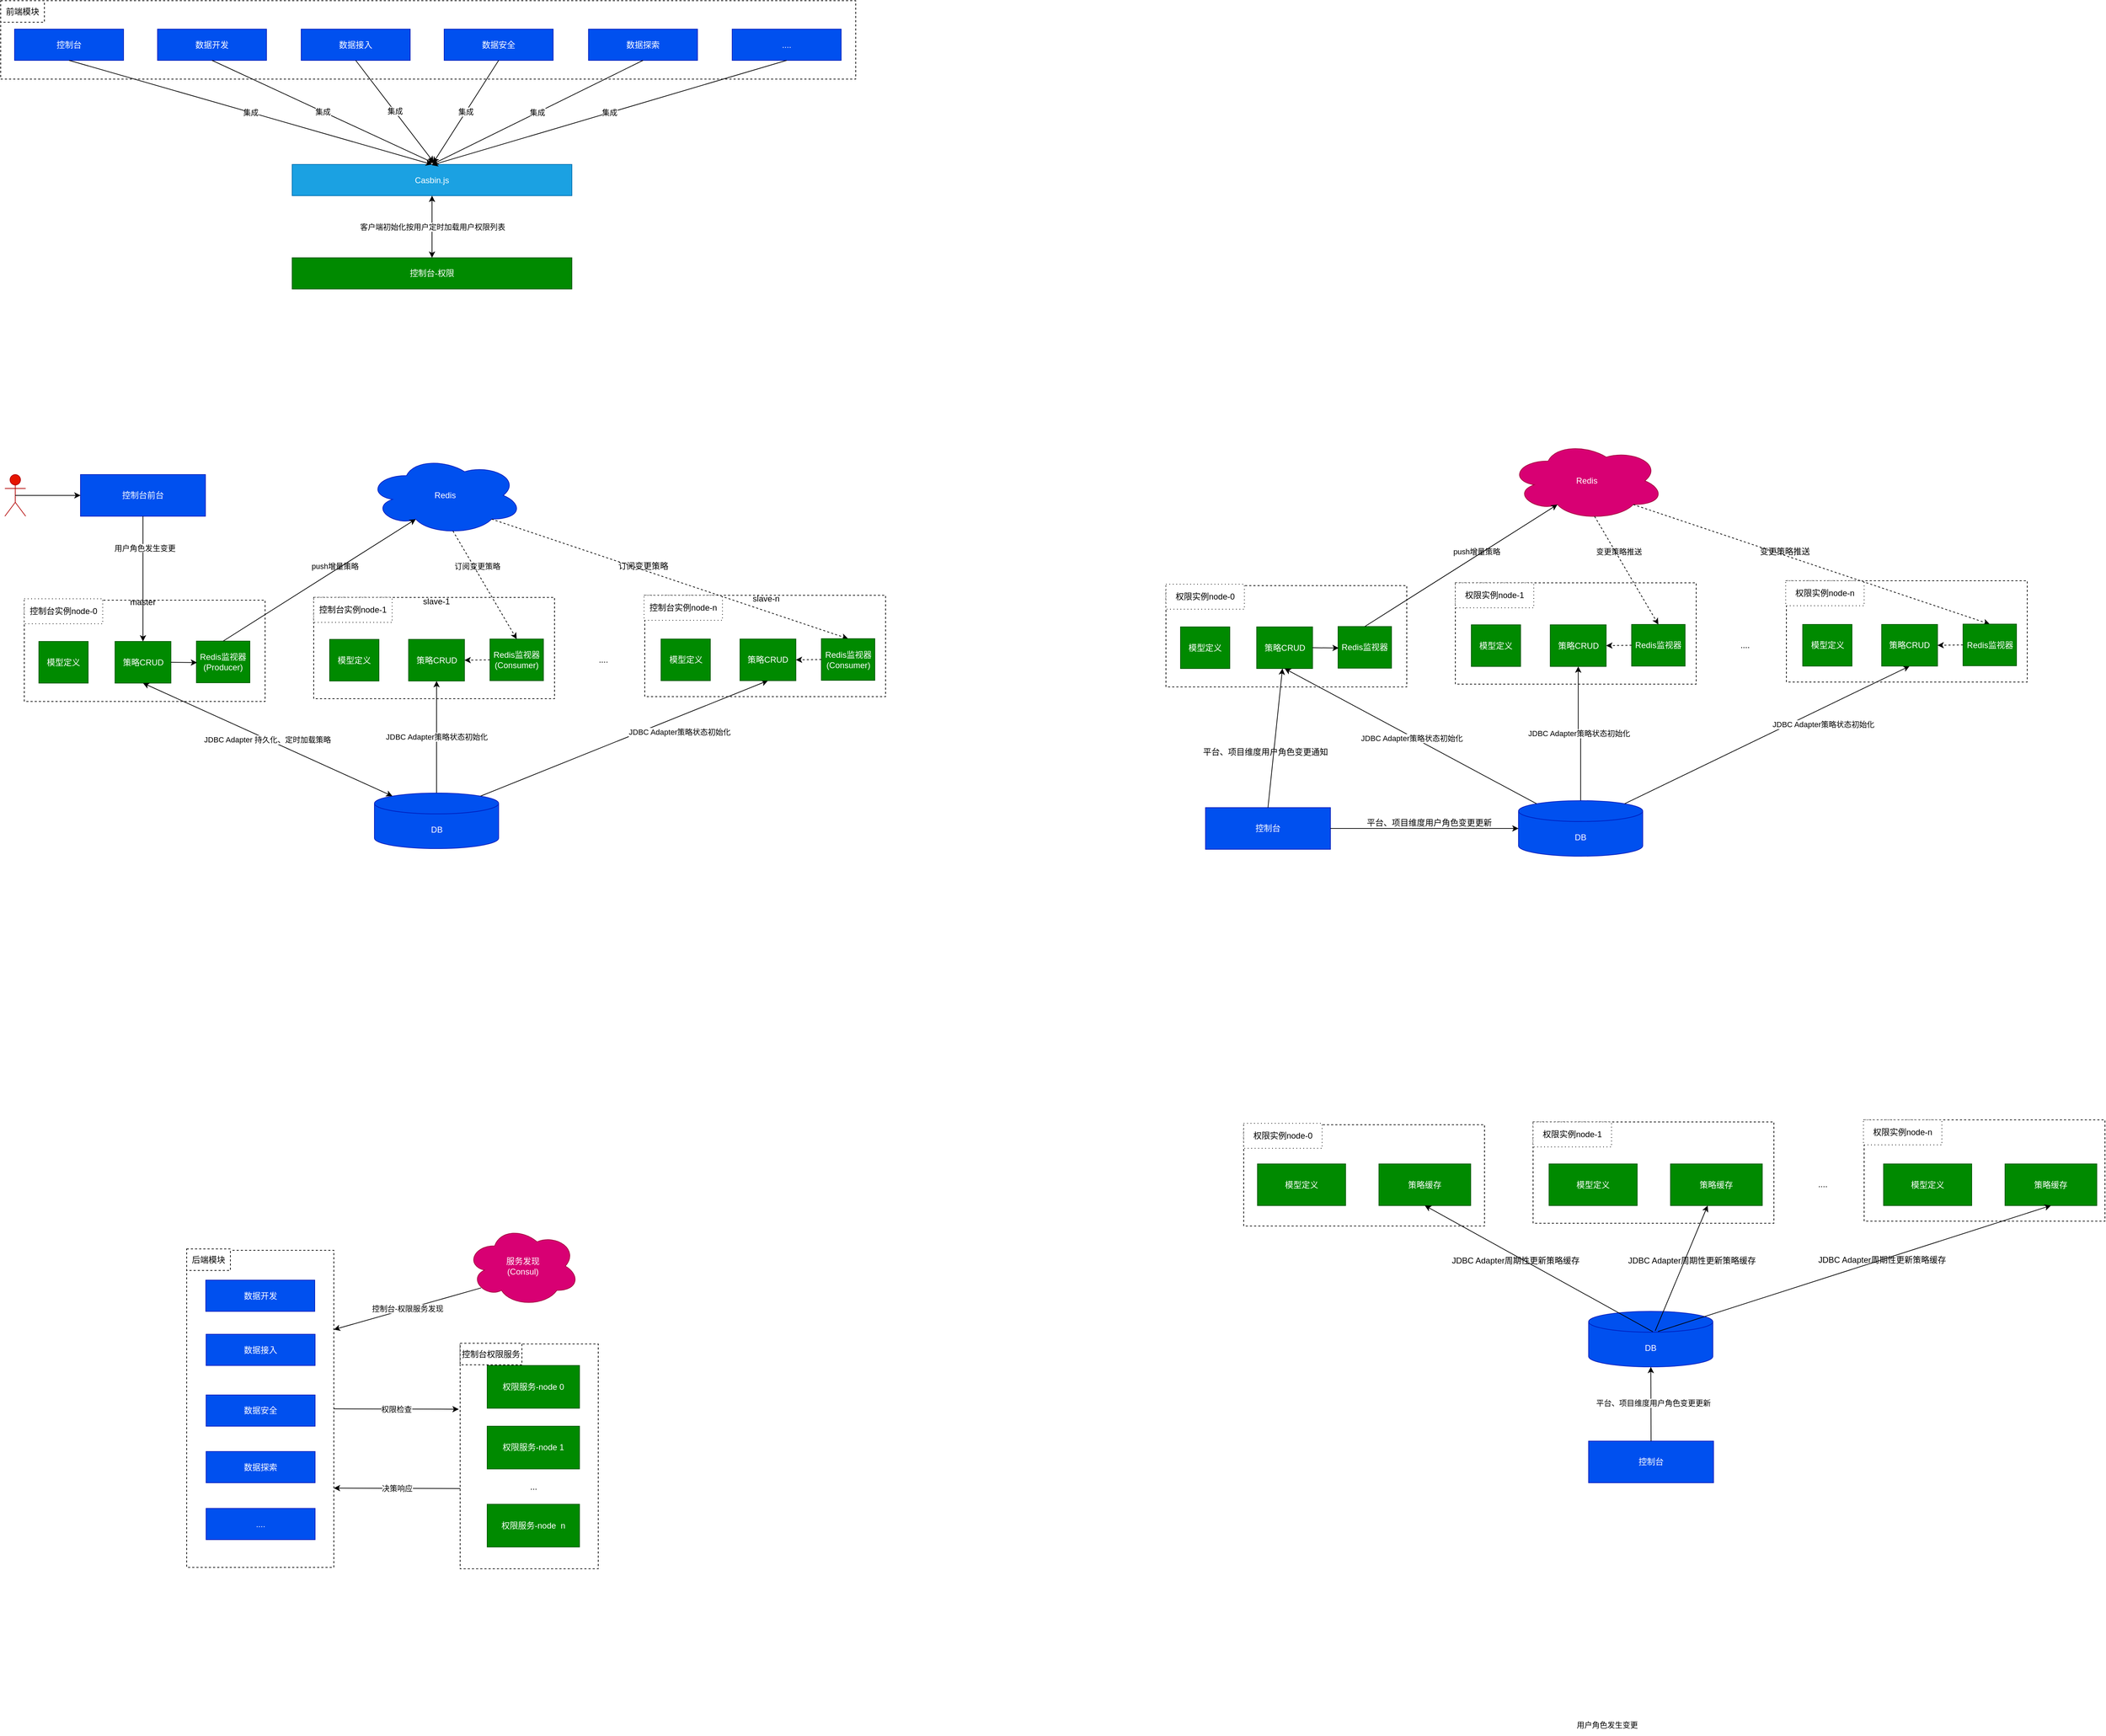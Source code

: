 <mxfile version="21.3.5" type="github">
  <diagram name="第 1 页" id="rSITWLfSeUWYuQN2Bznp">
    <mxGraphModel dx="8824" dy="12572" grid="0" gridSize="10" guides="1" tooltips="1" connect="1" arrows="1" fold="1" page="0" pageScale="1" pageWidth="4681" pageHeight="3300" math="0" shadow="0">
      <root>
        <mxCell id="0" />
        <mxCell id="1" parent="0" />
        <mxCell id="4a8QyKSphHuFg5RYcQKH-2" value="" style="rounded=0;whiteSpace=wrap;html=1;dashed=1;" parent="1" vertex="1">
          <mxGeometry x="-3350" y="-8825" width="1232" height="113" as="geometry" />
        </mxCell>
        <mxCell id="4a8QyKSphHuFg5RYcQKH-3" value="控制台" style="rounded=0;whiteSpace=wrap;html=1;strokeColor=#001DBC;fillColor=#0050ef;fontColor=#ffffff;" parent="1" vertex="1">
          <mxGeometry x="-3330" y="-8784" width="157" height="45" as="geometry" />
        </mxCell>
        <mxCell id="4a8QyKSphHuFg5RYcQKH-4" value="数据开发" style="rounded=0;whiteSpace=wrap;html=1;strokeColor=#001DBC;fillColor=#0050ef;fontColor=#ffffff;" parent="1" vertex="1">
          <mxGeometry x="-3124" y="-8784" width="157" height="45" as="geometry" />
        </mxCell>
        <mxCell id="4a8QyKSphHuFg5RYcQKH-5" value="数据接入" style="rounded=0;whiteSpace=wrap;html=1;strokeColor=#001DBC;fillColor=#0050ef;fontColor=#ffffff;" parent="1" vertex="1">
          <mxGeometry x="-2917" y="-8784" width="157" height="45" as="geometry" />
        </mxCell>
        <mxCell id="4a8QyKSphHuFg5RYcQKH-6" value="数据安全" style="rounded=0;whiteSpace=wrap;html=1;strokeColor=#001DBC;fillColor=#0050ef;fontColor=#ffffff;" parent="1" vertex="1">
          <mxGeometry x="-2711" y="-8784" width="157" height="45" as="geometry" />
        </mxCell>
        <mxCell id="4a8QyKSphHuFg5RYcQKH-7" value="数据探索" style="rounded=0;whiteSpace=wrap;html=1;strokeColor=#001DBC;fillColor=#0050ef;fontColor=#ffffff;" parent="1" vertex="1">
          <mxGeometry x="-2503" y="-8784" width="157" height="45" as="geometry" />
        </mxCell>
        <mxCell id="4a8QyKSphHuFg5RYcQKH-8" value="...." style="rounded=0;whiteSpace=wrap;html=1;strokeColor=#001DBC;fillColor=#0050ef;fontColor=#ffffff;" parent="1" vertex="1">
          <mxGeometry x="-2296" y="-8784" width="157" height="45" as="geometry" />
        </mxCell>
        <mxCell id="4a8QyKSphHuFg5RYcQKH-9" value="Casbin.js" style="rounded=0;whiteSpace=wrap;html=1;strokeColor=#006EAF;fillColor=#1ba1e2;fontColor=#ffffff;" parent="1" vertex="1">
          <mxGeometry x="-2930" y="-8589" width="403" height="45" as="geometry" />
        </mxCell>
        <mxCell id="4a8QyKSphHuFg5RYcQKH-10" value="控制台-权限" style="rounded=0;whiteSpace=wrap;html=1;strokeColor=#005700;fillColor=#008a00;fontColor=#ffffff;" parent="1" vertex="1">
          <mxGeometry x="-2930" y="-8454.5" width="403" height="45" as="geometry" />
        </mxCell>
        <mxCell id="4a8QyKSphHuFg5RYcQKH-11" value="集成" style="endArrow=classic;html=1;rounded=0;exitX=0.5;exitY=1;exitDx=0;exitDy=0;entryX=0.5;entryY=0;entryDx=0;entryDy=0;" parent="1" source="4a8QyKSphHuFg5RYcQKH-3" target="4a8QyKSphHuFg5RYcQKH-9" edge="1">
          <mxGeometry width="50" height="50" relative="1" as="geometry">
            <mxPoint x="-2587" y="-8606" as="sourcePoint" />
            <mxPoint x="-2537" y="-8656" as="targetPoint" />
          </mxGeometry>
        </mxCell>
        <mxCell id="4a8QyKSphHuFg5RYcQKH-12" value="集成" style="endArrow=classic;html=1;rounded=0;exitX=0.5;exitY=1;exitDx=0;exitDy=0;" parent="1" source="4a8QyKSphHuFg5RYcQKH-4" edge="1">
          <mxGeometry width="50" height="50" relative="1" as="geometry">
            <mxPoint x="-3241" y="-8729" as="sourcePoint" />
            <mxPoint x="-2726" y="-8591" as="targetPoint" />
          </mxGeometry>
        </mxCell>
        <mxCell id="4a8QyKSphHuFg5RYcQKH-13" value="集成" style="endArrow=classic;html=1;rounded=0;exitX=0.5;exitY=1;exitDx=0;exitDy=0;" parent="1" source="4a8QyKSphHuFg5RYcQKH-5" edge="1">
          <mxGeometry width="50" height="50" relative="1" as="geometry">
            <mxPoint x="-3035" y="-8729" as="sourcePoint" />
            <mxPoint x="-2726" y="-8592" as="targetPoint" />
          </mxGeometry>
        </mxCell>
        <mxCell id="4a8QyKSphHuFg5RYcQKH-14" value="集成" style="endArrow=classic;html=1;rounded=0;exitX=0.5;exitY=1;exitDx=0;exitDy=0;" parent="1" source="4a8QyKSphHuFg5RYcQKH-6" edge="1">
          <mxGeometry width="50" height="50" relative="1" as="geometry">
            <mxPoint x="-2828" y="-8729" as="sourcePoint" />
            <mxPoint x="-2727" y="-8591" as="targetPoint" />
          </mxGeometry>
        </mxCell>
        <mxCell id="4a8QyKSphHuFg5RYcQKH-15" value="集成" style="endArrow=classic;html=1;rounded=0;exitX=0.5;exitY=1;exitDx=0;exitDy=0;entryX=0.5;entryY=0;entryDx=0;entryDy=0;" parent="1" source="4a8QyKSphHuFg5RYcQKH-7" target="4a8QyKSphHuFg5RYcQKH-9" edge="1">
          <mxGeometry width="50" height="50" relative="1" as="geometry">
            <mxPoint x="-2622" y="-8729" as="sourcePoint" />
            <mxPoint x="-2717" y="-8581" as="targetPoint" />
          </mxGeometry>
        </mxCell>
        <mxCell id="4a8QyKSphHuFg5RYcQKH-16" value="集成" style="endArrow=classic;html=1;rounded=0;exitX=0.5;exitY=1;exitDx=0;exitDy=0;" parent="1" source="4a8QyKSphHuFg5RYcQKH-8" edge="1">
          <mxGeometry width="50" height="50" relative="1" as="geometry">
            <mxPoint x="-2414" y="-8729" as="sourcePoint" />
            <mxPoint x="-2729" y="-8588" as="targetPoint" />
          </mxGeometry>
        </mxCell>
        <mxCell id="4a8QyKSphHuFg5RYcQKH-17" value="前端模块" style="rounded=0;whiteSpace=wrap;html=1;dashed=1;" parent="1" vertex="1">
          <mxGeometry x="-3350" y="-8825" width="63" height="31" as="geometry" />
        </mxCell>
        <mxCell id="4a8QyKSphHuFg5RYcQKH-18" value="客户端初始化按用户定时加载用户权限列表" style="endArrow=classic;startArrow=classic;html=1;rounded=0;exitX=0.5;exitY=0;exitDx=0;exitDy=0;" parent="1" source="4a8QyKSphHuFg5RYcQKH-10" target="4a8QyKSphHuFg5RYcQKH-9" edge="1">
          <mxGeometry x="-0.003" width="50" height="50" relative="1" as="geometry">
            <mxPoint x="-2670" y="-8839" as="sourcePoint" />
            <mxPoint x="-2620" y="-8889" as="targetPoint" />
            <mxPoint as="offset" />
          </mxGeometry>
        </mxCell>
        <mxCell id="4a8QyKSphHuFg5RYcQKH-19" value="" style="rounded=0;whiteSpace=wrap;html=1;dashed=1;" parent="1" vertex="1">
          <mxGeometry x="-3316" y="-7961" width="347" height="146" as="geometry" />
        </mxCell>
        <mxCell id="4a8QyKSphHuFg5RYcQKH-20" value="模型定义" style="rounded=0;whiteSpace=wrap;html=1;fillColor=#008a00;fontColor=#ffffff;strokeColor=#005700;" parent="1" vertex="1">
          <mxGeometry x="-3295" y="-7901.5" width="71" height="60" as="geometry" />
        </mxCell>
        <mxCell id="4a8QyKSphHuFg5RYcQKH-21" value="策略CRUD" style="rounded=0;whiteSpace=wrap;html=1;fillColor=#008a00;fontColor=#ffffff;strokeColor=#005700;" parent="1" vertex="1">
          <mxGeometry x="-3185.25" y="-7901.5" width="80.5" height="60" as="geometry" />
        </mxCell>
        <mxCell id="4a8QyKSphHuFg5RYcQKH-22" value="" style="rounded=0;whiteSpace=wrap;html=1;dashed=1;" parent="1" vertex="1">
          <mxGeometry x="-2899" y="-7965" width="347" height="146" as="geometry" />
        </mxCell>
        <mxCell id="4a8QyKSphHuFg5RYcQKH-23" value="控制台实例node-1" style="rounded=0;whiteSpace=wrap;html=1;dashed=1;dashPattern=1 4;" parent="1" vertex="1">
          <mxGeometry x="-2899" y="-7965" width="113" height="36" as="geometry" />
        </mxCell>
        <mxCell id="4a8QyKSphHuFg5RYcQKH-24" value="" style="rounded=0;whiteSpace=wrap;html=1;dashed=1;" parent="1" vertex="1">
          <mxGeometry x="-2422" y="-7968" width="347" height="146" as="geometry" />
        </mxCell>
        <mxCell id="4a8QyKSphHuFg5RYcQKH-25" value="...." style="rounded=0;whiteSpace=wrap;html=1;strokeColor=none;" parent="1" vertex="1">
          <mxGeometry x="-2501" y="-7889" width="39" height="28" as="geometry" />
        </mxCell>
        <mxCell id="4a8QyKSphHuFg5RYcQKH-26" value="JDBC Adapter策略状态初始化" style="edgeStyle=orthogonalEdgeStyle;rounded=0;orthogonalLoop=1;jettySize=auto;html=1;exitX=0.5;exitY=0;exitDx=0;exitDy=0;exitPerimeter=0;" parent="1" source="4a8QyKSphHuFg5RYcQKH-27" target="4a8QyKSphHuFg5RYcQKH-42" edge="1">
          <mxGeometry x="0.007" relative="1" as="geometry">
            <mxPoint as="offset" />
          </mxGeometry>
        </mxCell>
        <mxCell id="4a8QyKSphHuFg5RYcQKH-27" value="DB" style="shape=cylinder3;whiteSpace=wrap;html=1;boundedLbl=1;backgroundOutline=1;size=15;fillColor=#0050ef;fontColor=#ffffff;strokeColor=#001DBC;" parent="1" vertex="1">
          <mxGeometry x="-2811.5" y="-7683" width="179" height="80" as="geometry" />
        </mxCell>
        <mxCell id="4a8QyKSphHuFg5RYcQKH-28" value="master" style="text;html=1;strokeColor=none;fillColor=none;align=center;verticalAlign=middle;whiteSpace=wrap;rounded=0;" parent="1" vertex="1">
          <mxGeometry x="-3175" y="-7973" width="60" height="30" as="geometry" />
        </mxCell>
        <mxCell id="4a8QyKSphHuFg5RYcQKH-29" value="slave-1" style="text;html=1;strokeColor=none;fillColor=none;align=center;verticalAlign=middle;whiteSpace=wrap;rounded=0;" parent="1" vertex="1">
          <mxGeometry x="-2752" y="-7974" width="60" height="30" as="geometry" />
        </mxCell>
        <mxCell id="4a8QyKSphHuFg5RYcQKH-30" value="slave-n" style="text;html=1;strokeColor=none;fillColor=none;align=center;verticalAlign=middle;whiteSpace=wrap;rounded=0;" parent="1" vertex="1">
          <mxGeometry x="-2277" y="-7978" width="60" height="30" as="geometry" />
        </mxCell>
        <mxCell id="4a8QyKSphHuFg5RYcQKH-31" value="控制台实例node-0" style="rounded=0;whiteSpace=wrap;html=1;dashed=1;dashPattern=1 4;" parent="1" vertex="1">
          <mxGeometry x="-3316" y="-7963" width="113" height="36" as="geometry" />
        </mxCell>
        <mxCell id="4a8QyKSphHuFg5RYcQKH-32" value="控制台实例node-n" style="rounded=0;whiteSpace=wrap;html=1;dashed=1;dashPattern=1 4;" parent="1" vertex="1">
          <mxGeometry x="-2423" y="-7968" width="113" height="36" as="geometry" />
        </mxCell>
        <mxCell id="4a8QyKSphHuFg5RYcQKH-33" value="Redis" style="ellipse;shape=cloud;whiteSpace=wrap;html=1;fillColor=#0050ef;fontColor=#ffffff;strokeColor=#001DBC;" parent="1" vertex="1">
          <mxGeometry x="-2821" y="-8169" width="223" height="114" as="geometry" />
        </mxCell>
        <mxCell id="4a8QyKSphHuFg5RYcQKH-34" value="JDBC Adapter策略状态初始化" style="endArrow=classic;html=1;rounded=0;entryX=0.5;entryY=1;entryDx=0;entryDy=0;exitX=0.855;exitY=0;exitDx=0;exitDy=4.35;exitPerimeter=0;" parent="1" source="4a8QyKSphHuFg5RYcQKH-27" target="4a8QyKSphHuFg5RYcQKH-52" edge="1">
          <mxGeometry x="0.34" y="-22" width="50" height="50" relative="1" as="geometry">
            <mxPoint x="-2725" y="-7689" as="sourcePoint" />
            <mxPoint x="-2721" y="-7903" as="targetPoint" />
            <mxPoint x="1" y="-1" as="offset" />
          </mxGeometry>
        </mxCell>
        <mxCell id="4a8QyKSphHuFg5RYcQKH-35" value="JDBC Adapter 持久化、定时加载策略" style="endArrow=classic;startArrow=classic;html=1;rounded=0;exitX=0.5;exitY=1;exitDx=0;exitDy=0;entryX=0.145;entryY=0;entryDx=0;entryDy=4.35;entryPerimeter=0;" parent="1" source="4a8QyKSphHuFg5RYcQKH-21" target="4a8QyKSphHuFg5RYcQKH-27" edge="1">
          <mxGeometry x="-0.004" width="50" height="50" relative="1" as="geometry">
            <mxPoint x="-2771" y="-7853" as="sourcePoint" />
            <mxPoint x="-2721" y="-7903" as="targetPoint" />
            <mxPoint as="offset" />
          </mxGeometry>
        </mxCell>
        <mxCell id="4a8QyKSphHuFg5RYcQKH-36" value="控制台前台" style="rounded=0;whiteSpace=wrap;html=1;strokeColor=#001DBC;fillColor=#0050ef;fontColor=#ffffff;" parent="1" vertex="1">
          <mxGeometry x="-3235" y="-8142" width="180" height="60" as="geometry" />
        </mxCell>
        <mxCell id="4a8QyKSphHuFg5RYcQKH-37" value="" style="endArrow=classic;html=1;rounded=0;exitX=0.5;exitY=1;exitDx=0;exitDy=0;entryX=0.5;entryY=0;entryDx=0;entryDy=0;" parent="1" source="4a8QyKSphHuFg5RYcQKH-36" target="4a8QyKSphHuFg5RYcQKH-21" edge="1">
          <mxGeometry width="50" height="50" relative="1" as="geometry">
            <mxPoint x="-2766" y="-7867" as="sourcePoint" />
            <mxPoint x="-2716" y="-7917" as="targetPoint" />
          </mxGeometry>
        </mxCell>
        <mxCell id="4a8QyKSphHuFg5RYcQKH-38" value="" style="endArrow=classic;html=1;rounded=0;exitX=0.55;exitY=0.95;exitDx=0;exitDy=0;exitPerimeter=0;entryX=0.5;entryY=0;entryDx=0;entryDy=0;dashed=1;" parent="1" source="4a8QyKSphHuFg5RYcQKH-33" target="4a8QyKSphHuFg5RYcQKH-43" edge="1">
          <mxGeometry width="50" height="50" relative="1" as="geometry">
            <mxPoint x="-2762" y="-7988" as="sourcePoint" />
            <mxPoint x="-2712" y="-8038" as="targetPoint" />
          </mxGeometry>
        </mxCell>
        <mxCell id="4a8QyKSphHuFg5RYcQKH-39" value="" style="endArrow=classic;html=1;rounded=0;exitX=0.8;exitY=0.8;exitDx=0;exitDy=0;exitPerimeter=0;entryX=0.5;entryY=0;entryDx=0;entryDy=0;dashed=1;" parent="1" source="4a8QyKSphHuFg5RYcQKH-33" target="4a8QyKSphHuFg5RYcQKH-53" edge="1">
          <mxGeometry width="50" height="50" relative="1" as="geometry">
            <mxPoint x="-2762" y="-7988" as="sourcePoint" />
            <mxPoint x="-2712" y="-8038" as="targetPoint" />
          </mxGeometry>
        </mxCell>
        <mxCell id="4a8QyKSphHuFg5RYcQKH-40" value="Redis监视器&lt;br&gt;(Producer)" style="rounded=0;whiteSpace=wrap;html=1;fillColor=#008a00;fontColor=#ffffff;strokeColor=#005700;" parent="1" vertex="1">
          <mxGeometry x="-3068" y="-7902" width="77" height="60" as="geometry" />
        </mxCell>
        <mxCell id="4a8QyKSphHuFg5RYcQKH-41" value="模型定义" style="rounded=0;whiteSpace=wrap;html=1;fillColor=#008a00;fontColor=#ffffff;strokeColor=#005700;" parent="1" vertex="1">
          <mxGeometry x="-2876" y="-7904.5" width="71" height="60" as="geometry" />
        </mxCell>
        <mxCell id="4a8QyKSphHuFg5RYcQKH-42" value="策略CRUD" style="rounded=0;whiteSpace=wrap;html=1;fillColor=#008a00;fontColor=#ffffff;strokeColor=#005700;" parent="1" vertex="1">
          <mxGeometry x="-2762.25" y="-7904.5" width="80.5" height="60" as="geometry" />
        </mxCell>
        <mxCell id="4a8QyKSphHuFg5RYcQKH-43" value="Redis监视器&lt;br&gt;(Consumer)" style="rounded=0;whiteSpace=wrap;html=1;fillColor=#008a00;fontColor=#ffffff;strokeColor=#005700;" parent="1" vertex="1">
          <mxGeometry x="-2645" y="-7905" width="77" height="60" as="geometry" />
        </mxCell>
        <mxCell id="4a8QyKSphHuFg5RYcQKH-44" value="&lt;meta charset=&quot;utf-8&quot;&gt;&lt;span style=&quot;color: rgb(0, 0, 0); font-family: Helvetica; font-size: 11px; font-style: normal; font-variant-ligatures: normal; font-variant-caps: normal; font-weight: 400; letter-spacing: normal; orphans: 2; text-align: center; text-indent: 0px; text-transform: none; widows: 2; word-spacing: 0px; -webkit-text-stroke-width: 0px; background-color: rgb(255, 255, 255); text-decoration-thickness: initial; text-decoration-style: initial; text-decoration-color: initial; float: none; display: inline !important;&quot;&gt;用户角色发生变更&lt;/span&gt;" style="text;html=1;strokeColor=none;fillColor=none;align=center;verticalAlign=middle;whiteSpace=wrap;rounded=0;" parent="1" vertex="1">
          <mxGeometry x="-3199.5" y="-8051" width="114" height="30" as="geometry" />
        </mxCell>
        <mxCell id="4a8QyKSphHuFg5RYcQKH-45" value="" style="endArrow=classic;html=1;rounded=0;exitX=0.5;exitY=0;exitDx=0;exitDy=0;entryX=0.31;entryY=0.8;entryDx=0;entryDy=0;entryPerimeter=0;" parent="1" source="4a8QyKSphHuFg5RYcQKH-40" target="4a8QyKSphHuFg5RYcQKH-33" edge="1">
          <mxGeometry width="50" height="50" relative="1" as="geometry">
            <mxPoint x="-3025" y="-7902" as="sourcePoint" />
            <mxPoint x="-2901.79" y="-8024" as="targetPoint" />
          </mxGeometry>
        </mxCell>
        <mxCell id="4a8QyKSphHuFg5RYcQKH-46" value="Actor" style="shape=umlActor;verticalLabelPosition=bottom;verticalAlign=top;html=1;outlineConnect=0;fillColor=#e51400;fontColor=#ffffff;strokeColor=#B20000;" parent="1" vertex="1">
          <mxGeometry x="-3344" y="-8142" width="30" height="60" as="geometry" />
        </mxCell>
        <mxCell id="4a8QyKSphHuFg5RYcQKH-47" value="&lt;span style=&quot;font-size: 11px;&quot;&gt;订阅变更策略&lt;/span&gt;" style="text;html=1;strokeColor=none;fillColor=none;align=center;verticalAlign=middle;whiteSpace=wrap;rounded=0;" parent="1" vertex="1">
          <mxGeometry x="-2720" y="-8025" width="114" height="30" as="geometry" />
        </mxCell>
        <mxCell id="4a8QyKSphHuFg5RYcQKH-48" value="订阅变更策略" style="text;html=1;strokeColor=none;fillColor=none;align=center;verticalAlign=middle;whiteSpace=wrap;rounded=0;" parent="1" vertex="1">
          <mxGeometry x="-2481" y="-8025" width="114" height="30" as="geometry" />
        </mxCell>
        <mxCell id="4a8QyKSphHuFg5RYcQKH-49" value="&lt;span style=&quot;font-size: 11px;&quot;&gt;push增量策略&lt;/span&gt;" style="text;html=1;strokeColor=none;fillColor=none;align=center;verticalAlign=middle;whiteSpace=wrap;rounded=0;" parent="1" vertex="1">
          <mxGeometry x="-2925.5" y="-8025" width="114" height="30" as="geometry" />
        </mxCell>
        <mxCell id="4a8QyKSphHuFg5RYcQKH-50" value="" style="endArrow=classic;html=1;rounded=0;exitX=0.5;exitY=0.5;exitDx=0;exitDy=0;exitPerimeter=0;entryX=0;entryY=0.5;entryDx=0;entryDy=0;" parent="1" source="4a8QyKSphHuFg5RYcQKH-46" target="4a8QyKSphHuFg5RYcQKH-36" edge="1">
          <mxGeometry width="50" height="50" relative="1" as="geometry">
            <mxPoint x="-2762" y="-7988" as="sourcePoint" />
            <mxPoint x="-2712" y="-8038" as="targetPoint" />
          </mxGeometry>
        </mxCell>
        <mxCell id="4a8QyKSphHuFg5RYcQKH-51" value="模型定义" style="rounded=0;whiteSpace=wrap;html=1;fillColor=#008a00;fontColor=#ffffff;strokeColor=#005700;" parent="1" vertex="1">
          <mxGeometry x="-2398.5" y="-7905" width="71" height="60" as="geometry" />
        </mxCell>
        <mxCell id="4a8QyKSphHuFg5RYcQKH-52" value="策略CRUD" style="rounded=0;whiteSpace=wrap;html=1;fillColor=#008a00;fontColor=#ffffff;strokeColor=#005700;" parent="1" vertex="1">
          <mxGeometry x="-2284.75" y="-7905" width="80.5" height="60" as="geometry" />
        </mxCell>
        <mxCell id="4a8QyKSphHuFg5RYcQKH-53" value="Redis监视器&lt;br&gt;(Consumer)" style="rounded=0;whiteSpace=wrap;html=1;fillColor=#008a00;fontColor=#ffffff;strokeColor=#005700;" parent="1" vertex="1">
          <mxGeometry x="-2167.5" y="-7905.5" width="77" height="60" as="geometry" />
        </mxCell>
        <mxCell id="4a8QyKSphHuFg5RYcQKH-54" value="" style="endArrow=classic;html=1;rounded=0;exitX=0;exitY=0.5;exitDx=0;exitDy=0;entryX=1;entryY=0.5;entryDx=0;entryDy=0;dashed=1;" parent="1" source="4a8QyKSphHuFg5RYcQKH-43" target="4a8QyKSphHuFg5RYcQKH-42" edge="1">
          <mxGeometry width="50" height="50" relative="1" as="geometry">
            <mxPoint x="-2747" y="-7824" as="sourcePoint" />
            <mxPoint x="-2676" y="-7874" as="targetPoint" />
          </mxGeometry>
        </mxCell>
        <mxCell id="4a8QyKSphHuFg5RYcQKH-55" value="" style="endArrow=classic;html=1;rounded=0;exitX=0;exitY=0.5;exitDx=0;exitDy=0;entryX=1;entryY=0.5;entryDx=0;entryDy=0;dashed=1;" parent="1" source="4a8QyKSphHuFg5RYcQKH-53" target="4a8QyKSphHuFg5RYcQKH-52" edge="1">
          <mxGeometry width="50" height="50" relative="1" as="geometry">
            <mxPoint x="-2747" y="-7824" as="sourcePoint" />
            <mxPoint x="-2207" y="-7874" as="targetPoint" />
          </mxGeometry>
        </mxCell>
        <mxCell id="4a8QyKSphHuFg5RYcQKH-56" value="" style="endArrow=classic;html=1;rounded=0;exitX=1;exitY=0.5;exitDx=0;exitDy=0;" parent="1" source="4a8QyKSphHuFg5RYcQKH-21" edge="1">
          <mxGeometry width="50" height="50" relative="1" as="geometry">
            <mxPoint x="-2747" y="-7824" as="sourcePoint" />
            <mxPoint x="-3067" y="-7871" as="targetPoint" />
          </mxGeometry>
        </mxCell>
        <mxCell id="4a8QyKSphHuFg5RYcQKH-57" value="" style="rounded=0;whiteSpace=wrap;html=1;dashed=1;" parent="1" vertex="1">
          <mxGeometry x="-2688" y="-6889" width="199" height="324" as="geometry" />
        </mxCell>
        <mxCell id="4a8QyKSphHuFg5RYcQKH-58" value="" style="rounded=0;whiteSpace=wrap;html=1;dashed=1;" parent="1" vertex="1">
          <mxGeometry x="-3082" y="-7024" width="212" height="457" as="geometry" />
        </mxCell>
        <mxCell id="4a8QyKSphHuFg5RYcQKH-59" value="数据开发" style="rounded=0;whiteSpace=wrap;html=1;strokeColor=#001DBC;fillColor=#0050ef;fontColor=#ffffff;" parent="1" vertex="1">
          <mxGeometry x="-3054.5" y="-6981" width="157" height="45" as="geometry" />
        </mxCell>
        <mxCell id="4a8QyKSphHuFg5RYcQKH-60" value="数据接入" style="rounded=0;whiteSpace=wrap;html=1;strokeColor=#001DBC;fillColor=#0050ef;fontColor=#ffffff;" parent="1" vertex="1">
          <mxGeometry x="-3054" y="-6903" width="157" height="45" as="geometry" />
        </mxCell>
        <mxCell id="4a8QyKSphHuFg5RYcQKH-61" value="数据安全" style="rounded=0;whiteSpace=wrap;html=1;strokeColor=#001DBC;fillColor=#0050ef;fontColor=#ffffff;" parent="1" vertex="1">
          <mxGeometry x="-3054" y="-6815.5" width="157" height="45" as="geometry" />
        </mxCell>
        <mxCell id="4a8QyKSphHuFg5RYcQKH-62" value="数据探索" style="rounded=0;whiteSpace=wrap;html=1;strokeColor=#001DBC;fillColor=#0050ef;fontColor=#ffffff;" parent="1" vertex="1">
          <mxGeometry x="-3054" y="-6734" width="157" height="45" as="geometry" />
        </mxCell>
        <mxCell id="4a8QyKSphHuFg5RYcQKH-63" value="...." style="rounded=0;whiteSpace=wrap;html=1;strokeColor=#001DBC;fillColor=#0050ef;fontColor=#ffffff;" parent="1" vertex="1">
          <mxGeometry x="-3054" y="-6652" width="157" height="45" as="geometry" />
        </mxCell>
        <mxCell id="4a8QyKSphHuFg5RYcQKH-64" value="服务发现&lt;br&gt;(Consul)" style="ellipse;shape=cloud;whiteSpace=wrap;html=1;fillColor=#d80073;fontColor=#ffffff;strokeColor=#A50040;" parent="1" vertex="1">
          <mxGeometry x="-2679" y="-7059.5" width="163" height="116.5" as="geometry" />
        </mxCell>
        <mxCell id="4a8QyKSphHuFg5RYcQKH-65" value="权限服务-node 0" style="rounded=0;whiteSpace=wrap;html=1;strokeColor=#005700;fillColor=#008a00;fontColor=#ffffff;" parent="1" vertex="1">
          <mxGeometry x="-2649" y="-6858" width="133" height="61.62" as="geometry" />
        </mxCell>
        <mxCell id="4a8QyKSphHuFg5RYcQKH-66" value="后端模块" style="rounded=0;whiteSpace=wrap;html=1;dashed=1;" parent="1" vertex="1">
          <mxGeometry x="-3082" y="-7026" width="63" height="31" as="geometry" />
        </mxCell>
        <mxCell id="4a8QyKSphHuFg5RYcQKH-67" value="控制台-权限服务发现" style="endArrow=classic;html=1;rounded=0;exitX=0.13;exitY=0.77;exitDx=0;exitDy=0;exitPerimeter=0;entryX=1;entryY=0.25;entryDx=0;entryDy=0;" parent="1" source="4a8QyKSphHuFg5RYcQKH-64" target="4a8QyKSphHuFg5RYcQKH-58" edge="1">
          <mxGeometry width="50" height="50" relative="1" as="geometry">
            <mxPoint x="-2643" y="-6795" as="sourcePoint" />
            <mxPoint x="-2593" y="-6845" as="targetPoint" />
          </mxGeometry>
        </mxCell>
        <mxCell id="4a8QyKSphHuFg5RYcQKH-68" value="权限检查" style="endArrow=classic;html=1;rounded=0;exitX=1;exitY=0.5;exitDx=0;exitDy=0;" parent="1" source="4a8QyKSphHuFg5RYcQKH-58" edge="1">
          <mxGeometry width="50" height="50" relative="1" as="geometry">
            <mxPoint x="-2643" y="-6795" as="sourcePoint" />
            <mxPoint x="-2690" y="-6795" as="targetPoint" />
          </mxGeometry>
        </mxCell>
        <mxCell id="4a8QyKSphHuFg5RYcQKH-69" value="决策响应" style="endArrow=classic;html=1;rounded=0;exitX=0.001;exitY=0.643;exitDx=0;exitDy=0;entryX=1;entryY=0.75;entryDx=0;entryDy=0;exitPerimeter=0;" parent="1" source="4a8QyKSphHuFg5RYcQKH-57" target="4a8QyKSphHuFg5RYcQKH-58" edge="1">
          <mxGeometry width="50" height="50" relative="1" as="geometry">
            <mxPoint x="-2512" y="-6621" as="sourcePoint" />
            <mxPoint x="-2462" y="-6671" as="targetPoint" />
          </mxGeometry>
        </mxCell>
        <mxCell id="4a8QyKSphHuFg5RYcQKH-70" value="权限服务-node 1" style="rounded=0;whiteSpace=wrap;html=1;strokeColor=#005700;fillColor=#008a00;fontColor=#ffffff;" parent="1" vertex="1">
          <mxGeometry x="-2649" y="-6770.5" width="133" height="61.62" as="geometry" />
        </mxCell>
        <mxCell id="4a8QyKSphHuFg5RYcQKH-71" value="权限服务-node&amp;nbsp; n" style="rounded=0;whiteSpace=wrap;html=1;strokeColor=#005700;fillColor=#008a00;fontColor=#ffffff;" parent="1" vertex="1">
          <mxGeometry x="-2649" y="-6658" width="133" height="61.62" as="geometry" />
        </mxCell>
        <mxCell id="4a8QyKSphHuFg5RYcQKH-72" value="..." style="text;html=1;strokeColor=none;fillColor=none;align=center;verticalAlign=middle;whiteSpace=wrap;rounded=0;" parent="1" vertex="1">
          <mxGeometry x="-2612.5" y="-6698" width="60" height="30" as="geometry" />
        </mxCell>
        <mxCell id="4a8QyKSphHuFg5RYcQKH-73" value="控制台权限服务" style="rounded=0;whiteSpace=wrap;html=1;dashed=1;" parent="1" vertex="1">
          <mxGeometry x="-2688" y="-6890" width="89" height="31" as="geometry" />
        </mxCell>
        <mxCell id="LJCqseSLH2LsD6lt6-3H-1" value="" style="rounded=0;whiteSpace=wrap;html=1;dashed=1;" vertex="1" parent="1">
          <mxGeometry x="-1559" y="-7205" width="347" height="146" as="geometry" />
        </mxCell>
        <mxCell id="LJCqseSLH2LsD6lt6-3H-4" value="" style="rounded=0;whiteSpace=wrap;html=1;dashed=1;" vertex="1" parent="1">
          <mxGeometry x="-1142" y="-7209" width="347" height="146" as="geometry" />
        </mxCell>
        <mxCell id="LJCqseSLH2LsD6lt6-3H-5" value="权限实例node-1" style="rounded=0;whiteSpace=wrap;html=1;dashed=1;dashPattern=1 4;" vertex="1" parent="1">
          <mxGeometry x="-1142" y="-7209" width="113" height="36" as="geometry" />
        </mxCell>
        <mxCell id="LJCqseSLH2LsD6lt6-3H-6" value="" style="rounded=0;whiteSpace=wrap;html=1;dashed=1;" vertex="1" parent="1">
          <mxGeometry x="-665" y="-7212" width="347" height="146" as="geometry" />
        </mxCell>
        <mxCell id="LJCqseSLH2LsD6lt6-3H-7" value="...." style="rounded=0;whiteSpace=wrap;html=1;strokeColor=none;" vertex="1" parent="1">
          <mxGeometry x="-744" y="-7133" width="39" height="28" as="geometry" />
        </mxCell>
        <mxCell id="LJCqseSLH2LsD6lt6-3H-9" value="DB" style="shape=cylinder3;whiteSpace=wrap;html=1;boundedLbl=1;backgroundOutline=1;size=15;fillColor=#0050ef;fontColor=#ffffff;strokeColor=#001DBC;" vertex="1" parent="1">
          <mxGeometry x="-1062" y="-6936" width="179" height="80" as="geometry" />
        </mxCell>
        <mxCell id="LJCqseSLH2LsD6lt6-3H-13" value="权限实例node-0" style="rounded=0;whiteSpace=wrap;html=1;dashed=1;dashPattern=1 4;" vertex="1" parent="1">
          <mxGeometry x="-1559" y="-7207" width="113" height="36" as="geometry" />
        </mxCell>
        <mxCell id="LJCqseSLH2LsD6lt6-3H-14" value="权限实例node-n" style="rounded=0;whiteSpace=wrap;html=1;dashed=1;dashPattern=1 4;" vertex="1" parent="1">
          <mxGeometry x="-666" y="-7212" width="113" height="36" as="geometry" />
        </mxCell>
        <mxCell id="LJCqseSLH2LsD6lt6-3H-18" value="控制台" style="rounded=0;whiteSpace=wrap;html=1;strokeColor=#001DBC;fillColor=#0050ef;fontColor=#ffffff;" vertex="1" parent="1">
          <mxGeometry x="-1062" y="-6749" width="180" height="60" as="geometry" />
        </mxCell>
        <mxCell id="LJCqseSLH2LsD6lt6-3H-23" value="模型定义" style="rounded=0;whiteSpace=wrap;html=1;fillColor=#008a00;fontColor=#ffffff;strokeColor=#005700;" vertex="1" parent="1">
          <mxGeometry x="-1119" y="-7148.5" width="127" height="60" as="geometry" />
        </mxCell>
        <mxCell id="LJCqseSLH2LsD6lt6-3H-24" value="策略缓存" style="rounded=0;whiteSpace=wrap;html=1;fillColor=#008a00;fontColor=#ffffff;strokeColor=#005700;" vertex="1" parent="1">
          <mxGeometry x="-944" y="-7148.5" width="132.25" height="60" as="geometry" />
        </mxCell>
        <mxCell id="LJCqseSLH2LsD6lt6-3H-26" value="&lt;meta charset=&quot;utf-8&quot;&gt;&lt;span style=&quot;color: rgb(0, 0, 0); font-family: Helvetica; font-size: 11px; font-style: normal; font-variant-ligatures: normal; font-variant-caps: normal; font-weight: 400; letter-spacing: normal; orphans: 2; text-align: center; text-indent: 0px; text-transform: none; widows: 2; word-spacing: 0px; -webkit-text-stroke-width: 0px; background-color: rgb(255, 255, 255); text-decoration-thickness: initial; text-decoration-style: initial; text-decoration-color: initial; float: none; display: inline !important;&quot;&gt;用户角色发生变更&lt;/span&gt;" style="text;html=1;strokeColor=none;fillColor=none;align=center;verticalAlign=middle;whiteSpace=wrap;rounded=0;" vertex="1" parent="1">
          <mxGeometry x="-1092.5" y="-6355" width="114" height="30" as="geometry" />
        </mxCell>
        <mxCell id="LJCqseSLH2LsD6lt6-3H-39" value="模型定义" style="rounded=0;whiteSpace=wrap;html=1;fillColor=#008a00;fontColor=#ffffff;strokeColor=#005700;" vertex="1" parent="1">
          <mxGeometry x="-1539.12" y="-7148.5" width="127" height="60" as="geometry" />
        </mxCell>
        <mxCell id="LJCqseSLH2LsD6lt6-3H-40" value="策略缓存" style="rounded=0;whiteSpace=wrap;html=1;fillColor=#008a00;fontColor=#ffffff;strokeColor=#005700;" vertex="1" parent="1">
          <mxGeometry x="-1364.12" y="-7148.5" width="132.25" height="60" as="geometry" />
        </mxCell>
        <mxCell id="LJCqseSLH2LsD6lt6-3H-43" value="模型定义" style="rounded=0;whiteSpace=wrap;html=1;fillColor=#008a00;fontColor=#ffffff;strokeColor=#005700;" vertex="1" parent="1">
          <mxGeometry x="-637" y="-7148.5" width="127" height="60" as="geometry" />
        </mxCell>
        <mxCell id="LJCqseSLH2LsD6lt6-3H-44" value="策略缓存" style="rounded=0;whiteSpace=wrap;html=1;fillColor=#008a00;fontColor=#ffffff;strokeColor=#005700;" vertex="1" parent="1">
          <mxGeometry x="-462" y="-7148.5" width="132.25" height="60" as="geometry" />
        </mxCell>
        <mxCell id="LJCqseSLH2LsD6lt6-3H-49" value="" style="endArrow=classic;html=1;rounded=0;exitX=0.5;exitY=0;exitDx=0;exitDy=0;" edge="1" parent="1" source="LJCqseSLH2LsD6lt6-3H-18" target="LJCqseSLH2LsD6lt6-3H-9">
          <mxGeometry width="50" height="50" relative="1" as="geometry">
            <mxPoint x="-1498" y="-7037" as="sourcePoint" />
            <mxPoint x="-1448" y="-7087" as="targetPoint" />
          </mxGeometry>
        </mxCell>
        <mxCell id="LJCqseSLH2LsD6lt6-3H-50" value="平台、项目维度用户角色变更更新" style="edgeLabel;html=1;align=center;verticalAlign=middle;resizable=0;points=[];" vertex="1" connectable="0" parent="LJCqseSLH2LsD6lt6-3H-49">
          <mxGeometry x="0.179" y="-3" relative="1" as="geometry">
            <mxPoint y="8" as="offset" />
          </mxGeometry>
        </mxCell>
        <mxCell id="LJCqseSLH2LsD6lt6-3H-51" value="" style="endArrow=classic;html=1;rounded=0;exitX=0.517;exitY=0.367;exitDx=0;exitDy=0;exitPerimeter=0;entryX=0.5;entryY=1;entryDx=0;entryDy=0;" edge="1" parent="1" source="LJCqseSLH2LsD6lt6-3H-9" target="LJCqseSLH2LsD6lt6-3H-40">
          <mxGeometry width="50" height="50" relative="1" as="geometry">
            <mxPoint x="-1967" y="-6979" as="sourcePoint" />
            <mxPoint x="-1917" y="-7029" as="targetPoint" />
          </mxGeometry>
        </mxCell>
        <mxCell id="LJCqseSLH2LsD6lt6-3H-52" value="" style="endArrow=classic;html=1;rounded=0;" edge="1" parent="1" target="LJCqseSLH2LsD6lt6-3H-24">
          <mxGeometry width="50" height="50" relative="1" as="geometry">
            <mxPoint x="-966" y="-6908" as="sourcePoint" />
            <mxPoint x="-1288" y="-7078" as="targetPoint" />
          </mxGeometry>
        </mxCell>
        <mxCell id="LJCqseSLH2LsD6lt6-3H-53" value="" style="endArrow=classic;html=1;rounded=0;entryX=0.5;entryY=1;entryDx=0;entryDy=0;" edge="1" parent="1" target="LJCqseSLH2LsD6lt6-3H-44">
          <mxGeometry width="50" height="50" relative="1" as="geometry">
            <mxPoint x="-962" y="-6907" as="sourcePoint" />
            <mxPoint x="-1114" y="-7029" as="targetPoint" />
          </mxGeometry>
        </mxCell>
        <mxCell id="LJCqseSLH2LsD6lt6-3H-55" value="JDBC Adapter周期性更新策略缓存" style="text;html=1;strokeColor=none;fillColor=none;align=center;verticalAlign=middle;whiteSpace=wrap;rounded=0;" vertex="1" parent="1">
          <mxGeometry x="-1265" y="-7024" width="196" height="30" as="geometry" />
        </mxCell>
        <mxCell id="LJCqseSLH2LsD6lt6-3H-59" value="JDBC Adapter周期性更新策略缓存" style="text;html=1;strokeColor=none;fillColor=none;align=center;verticalAlign=middle;whiteSpace=wrap;rounded=0;" vertex="1" parent="1">
          <mxGeometry x="-1011" y="-7024" width="196" height="30" as="geometry" />
        </mxCell>
        <mxCell id="LJCqseSLH2LsD6lt6-3H-60" value="JDBC Adapter周期性更新策略缓存" style="text;html=1;strokeColor=none;fillColor=none;align=center;verticalAlign=middle;whiteSpace=wrap;rounded=0;" vertex="1" parent="1">
          <mxGeometry x="-737" y="-7025" width="196" height="30" as="geometry" />
        </mxCell>
        <mxCell id="LJCqseSLH2LsD6lt6-3H-139" value="" style="rounded=0;whiteSpace=wrap;html=1;dashed=1;" vertex="1" parent="1">
          <mxGeometry x="-1671" y="-7982" width="347" height="146" as="geometry" />
        </mxCell>
        <mxCell id="LJCqseSLH2LsD6lt6-3H-140" value="模型定义" style="rounded=0;whiteSpace=wrap;html=1;fillColor=#008a00;fontColor=#ffffff;strokeColor=#005700;" vertex="1" parent="1">
          <mxGeometry x="-1650" y="-7922.5" width="71" height="60" as="geometry" />
        </mxCell>
        <mxCell id="LJCqseSLH2LsD6lt6-3H-141" value="策略CRUD" style="rounded=0;whiteSpace=wrap;html=1;fillColor=#008a00;fontColor=#ffffff;strokeColor=#005700;" vertex="1" parent="1">
          <mxGeometry x="-1540.25" y="-7922.5" width="80.5" height="60" as="geometry" />
        </mxCell>
        <mxCell id="LJCqseSLH2LsD6lt6-3H-142" value="" style="rounded=0;whiteSpace=wrap;html=1;dashed=1;" vertex="1" parent="1">
          <mxGeometry x="-1254" y="-7986" width="347" height="146" as="geometry" />
        </mxCell>
        <mxCell id="LJCqseSLH2LsD6lt6-3H-143" value="权限实例node-1" style="rounded=0;whiteSpace=wrap;html=1;dashed=1;dashPattern=1 4;" vertex="1" parent="1">
          <mxGeometry x="-1254" y="-7986" width="113" height="36" as="geometry" />
        </mxCell>
        <mxCell id="LJCqseSLH2LsD6lt6-3H-144" value="" style="rounded=0;whiteSpace=wrap;html=1;dashed=1;" vertex="1" parent="1">
          <mxGeometry x="-777" y="-7989" width="347" height="146" as="geometry" />
        </mxCell>
        <mxCell id="LJCqseSLH2LsD6lt6-3H-145" value="...." style="rounded=0;whiteSpace=wrap;html=1;strokeColor=none;" vertex="1" parent="1">
          <mxGeometry x="-856" y="-7910" width="39" height="28" as="geometry" />
        </mxCell>
        <mxCell id="LJCqseSLH2LsD6lt6-3H-146" value="JDBC Adapter策略状态初始化" style="edgeStyle=orthogonalEdgeStyle;rounded=0;orthogonalLoop=1;jettySize=auto;html=1;exitX=0.5;exitY=0;exitDx=0;exitDy=0;exitPerimeter=0;" edge="1" parent="1" source="LJCqseSLH2LsD6lt6-3H-147" target="LJCqseSLH2LsD6lt6-3H-162">
          <mxGeometry x="0.007" relative="1" as="geometry">
            <mxPoint as="offset" />
          </mxGeometry>
        </mxCell>
        <mxCell id="LJCqseSLH2LsD6lt6-3H-147" value="DB" style="shape=cylinder3;whiteSpace=wrap;html=1;boundedLbl=1;backgroundOutline=1;size=15;fillColor=#0050ef;fontColor=#ffffff;strokeColor=#001DBC;" vertex="1" parent="1">
          <mxGeometry x="-1163" y="-7672" width="179" height="80" as="geometry" />
        </mxCell>
        <mxCell id="LJCqseSLH2LsD6lt6-3H-151" value="权限实例node-0" style="rounded=0;whiteSpace=wrap;html=1;dashed=1;dashPattern=1 4;" vertex="1" parent="1">
          <mxGeometry x="-1671" y="-7984" width="113" height="36" as="geometry" />
        </mxCell>
        <mxCell id="LJCqseSLH2LsD6lt6-3H-152" value="权限实例node-n" style="rounded=0;whiteSpace=wrap;html=1;dashed=1;dashPattern=1 4;" vertex="1" parent="1">
          <mxGeometry x="-778" y="-7989" width="113" height="36" as="geometry" />
        </mxCell>
        <mxCell id="LJCqseSLH2LsD6lt6-3H-153" value="Redis" style="ellipse;shape=cloud;whiteSpace=wrap;html=1;fillColor=#d80073;fontColor=#ffffff;strokeColor=#A50040;" vertex="1" parent="1">
          <mxGeometry x="-1176" y="-8190" width="223" height="114" as="geometry" />
        </mxCell>
        <mxCell id="LJCqseSLH2LsD6lt6-3H-154" value="JDBC Adapter策略状态初始化" style="endArrow=classic;html=1;rounded=0;entryX=0.5;entryY=1;entryDx=0;entryDy=0;exitX=0.855;exitY=0;exitDx=0;exitDy=4.35;exitPerimeter=0;" edge="1" parent="1" source="LJCqseSLH2LsD6lt6-3H-147" target="LJCqseSLH2LsD6lt6-3H-172">
          <mxGeometry x="0.34" y="-22" width="50" height="50" relative="1" as="geometry">
            <mxPoint x="-1080" y="-7710" as="sourcePoint" />
            <mxPoint x="-1076" y="-7924" as="targetPoint" />
            <mxPoint x="1" y="-1" as="offset" />
          </mxGeometry>
        </mxCell>
        <mxCell id="LJCqseSLH2LsD6lt6-3H-158" value="" style="endArrow=classic;html=1;rounded=0;exitX=0.55;exitY=0.95;exitDx=0;exitDy=0;exitPerimeter=0;entryX=0.5;entryY=0;entryDx=0;entryDy=0;dashed=1;" edge="1" parent="1" source="LJCqseSLH2LsD6lt6-3H-153" target="LJCqseSLH2LsD6lt6-3H-163">
          <mxGeometry width="50" height="50" relative="1" as="geometry">
            <mxPoint x="-1117" y="-8009" as="sourcePoint" />
            <mxPoint x="-1067" y="-8059" as="targetPoint" />
          </mxGeometry>
        </mxCell>
        <mxCell id="LJCqseSLH2LsD6lt6-3H-159" value="" style="endArrow=classic;html=1;rounded=0;exitX=0.8;exitY=0.8;exitDx=0;exitDy=0;exitPerimeter=0;entryX=0.5;entryY=0;entryDx=0;entryDy=0;dashed=1;" edge="1" parent="1" source="LJCqseSLH2LsD6lt6-3H-153" target="LJCqseSLH2LsD6lt6-3H-173">
          <mxGeometry width="50" height="50" relative="1" as="geometry">
            <mxPoint x="-1117" y="-8009" as="sourcePoint" />
            <mxPoint x="-1067" y="-8059" as="targetPoint" />
          </mxGeometry>
        </mxCell>
        <mxCell id="LJCqseSLH2LsD6lt6-3H-160" value="Redis监视器" style="rounded=0;whiteSpace=wrap;html=1;fillColor=#008a00;fontColor=#ffffff;strokeColor=#005700;" vertex="1" parent="1">
          <mxGeometry x="-1423" y="-7923" width="77" height="60" as="geometry" />
        </mxCell>
        <mxCell id="LJCqseSLH2LsD6lt6-3H-161" value="模型定义" style="rounded=0;whiteSpace=wrap;html=1;fillColor=#008a00;fontColor=#ffffff;strokeColor=#005700;" vertex="1" parent="1">
          <mxGeometry x="-1231" y="-7925.5" width="71" height="60" as="geometry" />
        </mxCell>
        <mxCell id="LJCqseSLH2LsD6lt6-3H-162" value="策略CRUD" style="rounded=0;whiteSpace=wrap;html=1;fillColor=#008a00;fontColor=#ffffff;strokeColor=#005700;" vertex="1" parent="1">
          <mxGeometry x="-1117.25" y="-7925.5" width="80.5" height="60" as="geometry" />
        </mxCell>
        <mxCell id="LJCqseSLH2LsD6lt6-3H-163" value="Redis监视器" style="rounded=0;whiteSpace=wrap;html=1;fillColor=#008a00;fontColor=#ffffff;strokeColor=#005700;" vertex="1" parent="1">
          <mxGeometry x="-1000" y="-7926" width="77" height="60" as="geometry" />
        </mxCell>
        <mxCell id="LJCqseSLH2LsD6lt6-3H-165" value="" style="endArrow=classic;html=1;rounded=0;exitX=0.5;exitY=0;exitDx=0;exitDy=0;entryX=0.31;entryY=0.8;entryDx=0;entryDy=0;entryPerimeter=0;" edge="1" parent="1" source="LJCqseSLH2LsD6lt6-3H-160" target="LJCqseSLH2LsD6lt6-3H-153">
          <mxGeometry width="50" height="50" relative="1" as="geometry">
            <mxPoint x="-1380" y="-7923" as="sourcePoint" />
            <mxPoint x="-1256.79" y="-8045" as="targetPoint" />
          </mxGeometry>
        </mxCell>
        <mxCell id="LJCqseSLH2LsD6lt6-3H-167" value="&lt;span style=&quot;font-size: 11px;&quot;&gt;变更策略推送&lt;/span&gt;" style="text;html=1;strokeColor=none;fillColor=none;align=center;verticalAlign=middle;whiteSpace=wrap;rounded=0;" vertex="1" parent="1">
          <mxGeometry x="-1075" y="-8046" width="114" height="30" as="geometry" />
        </mxCell>
        <mxCell id="LJCqseSLH2LsD6lt6-3H-168" value="变更策略推送" style="text;html=1;strokeColor=none;fillColor=none;align=center;verticalAlign=middle;whiteSpace=wrap;rounded=0;" vertex="1" parent="1">
          <mxGeometry x="-836" y="-8046" width="114" height="30" as="geometry" />
        </mxCell>
        <mxCell id="LJCqseSLH2LsD6lt6-3H-169" value="&lt;span style=&quot;font-size: 11px;&quot;&gt;push增量策略&lt;/span&gt;" style="text;html=1;strokeColor=none;fillColor=none;align=center;verticalAlign=middle;whiteSpace=wrap;rounded=0;" vertex="1" parent="1">
          <mxGeometry x="-1280.5" y="-8046" width="114" height="30" as="geometry" />
        </mxCell>
        <mxCell id="LJCqseSLH2LsD6lt6-3H-171" value="模型定义" style="rounded=0;whiteSpace=wrap;html=1;fillColor=#008a00;fontColor=#ffffff;strokeColor=#005700;" vertex="1" parent="1">
          <mxGeometry x="-753.5" y="-7926" width="71" height="60" as="geometry" />
        </mxCell>
        <mxCell id="LJCqseSLH2LsD6lt6-3H-172" value="策略CRUD" style="rounded=0;whiteSpace=wrap;html=1;fillColor=#008a00;fontColor=#ffffff;strokeColor=#005700;" vertex="1" parent="1">
          <mxGeometry x="-639.75" y="-7926" width="80.5" height="60" as="geometry" />
        </mxCell>
        <mxCell id="LJCqseSLH2LsD6lt6-3H-173" value="Redis监视器" style="rounded=0;whiteSpace=wrap;html=1;fillColor=#008a00;fontColor=#ffffff;strokeColor=#005700;" vertex="1" parent="1">
          <mxGeometry x="-522.5" y="-7926.5" width="77" height="60" as="geometry" />
        </mxCell>
        <mxCell id="LJCqseSLH2LsD6lt6-3H-174" value="" style="endArrow=classic;html=1;rounded=0;exitX=0;exitY=0.5;exitDx=0;exitDy=0;entryX=1;entryY=0.5;entryDx=0;entryDy=0;dashed=1;" edge="1" parent="1" source="LJCqseSLH2LsD6lt6-3H-163" target="LJCqseSLH2LsD6lt6-3H-162">
          <mxGeometry width="50" height="50" relative="1" as="geometry">
            <mxPoint x="-1102" y="-7845" as="sourcePoint" />
            <mxPoint x="-1031" y="-7895" as="targetPoint" />
          </mxGeometry>
        </mxCell>
        <mxCell id="LJCqseSLH2LsD6lt6-3H-175" value="" style="endArrow=classic;html=1;rounded=0;exitX=0;exitY=0.5;exitDx=0;exitDy=0;entryX=1;entryY=0.5;entryDx=0;entryDy=0;dashed=1;" edge="1" parent="1" source="LJCqseSLH2LsD6lt6-3H-173" target="LJCqseSLH2LsD6lt6-3H-172">
          <mxGeometry width="50" height="50" relative="1" as="geometry">
            <mxPoint x="-1102" y="-7845" as="sourcePoint" />
            <mxPoint x="-562" y="-7895" as="targetPoint" />
          </mxGeometry>
        </mxCell>
        <mxCell id="LJCqseSLH2LsD6lt6-3H-176" value="" style="endArrow=classic;html=1;rounded=0;exitX=1;exitY=0.5;exitDx=0;exitDy=0;" edge="1" parent="1" source="LJCqseSLH2LsD6lt6-3H-141">
          <mxGeometry width="50" height="50" relative="1" as="geometry">
            <mxPoint x="-1102" y="-7845" as="sourcePoint" />
            <mxPoint x="-1422" y="-7892" as="targetPoint" />
          </mxGeometry>
        </mxCell>
        <mxCell id="LJCqseSLH2LsD6lt6-3H-178" value="" style="endArrow=classic;html=1;rounded=0;exitX=0.145;exitY=0;exitDx=0;exitDy=4.35;exitPerimeter=0;entryX=0.5;entryY=1;entryDx=0;entryDy=0;" edge="1" parent="1" source="LJCqseSLH2LsD6lt6-3H-147" target="LJCqseSLH2LsD6lt6-3H-141">
          <mxGeometry width="50" height="50" relative="1" as="geometry">
            <mxPoint x="-1207" y="-7701" as="sourcePoint" />
            <mxPoint x="-1157" y="-7751" as="targetPoint" />
          </mxGeometry>
        </mxCell>
        <mxCell id="LJCqseSLH2LsD6lt6-3H-179" value="JDBC Adapter策略状态初始化" style="edgeLabel;html=1;align=center;verticalAlign=middle;resizable=0;points=[];" vertex="1" connectable="0" parent="LJCqseSLH2LsD6lt6-3H-178">
          <mxGeometry x="-0.017" y="3" relative="1" as="geometry">
            <mxPoint y="-1" as="offset" />
          </mxGeometry>
        </mxCell>
        <mxCell id="LJCqseSLH2LsD6lt6-3H-181" value="控制台" style="rounded=0;whiteSpace=wrap;html=1;strokeColor=#001DBC;fillColor=#0050ef;fontColor=#ffffff;" vertex="1" parent="1">
          <mxGeometry x="-1614" y="-7662" width="180" height="60" as="geometry" />
        </mxCell>
        <mxCell id="LJCqseSLH2LsD6lt6-3H-182" value="" style="endArrow=classic;html=1;rounded=0;exitX=1;exitY=0.5;exitDx=0;exitDy=0;entryX=0;entryY=0.5;entryDx=0;entryDy=0;entryPerimeter=0;" edge="1" parent="1" source="LJCqseSLH2LsD6lt6-3H-181" target="LJCqseSLH2LsD6lt6-3H-147">
          <mxGeometry width="50" height="50" relative="1" as="geometry">
            <mxPoint x="-1988" y="-7960" as="sourcePoint" />
            <mxPoint x="-1462" y="-7779" as="targetPoint" />
          </mxGeometry>
        </mxCell>
        <mxCell id="LJCqseSLH2LsD6lt6-3H-184" value="平台、项目维度用户角色变更更新" style="text;html=1;strokeColor=none;fillColor=none;align=center;verticalAlign=middle;whiteSpace=wrap;rounded=0;" vertex="1" parent="1">
          <mxGeometry x="-1390" y="-7655" width="197" height="30" as="geometry" />
        </mxCell>
        <mxCell id="LJCqseSLH2LsD6lt6-3H-192" value="平台、项目维度用户角色变更通知" style="text;html=1;strokeColor=none;fillColor=none;align=center;verticalAlign=middle;whiteSpace=wrap;rounded=0;" vertex="1" parent="1">
          <mxGeometry x="-1626" y="-7757" width="197" height="30" as="geometry" />
        </mxCell>
        <mxCell id="LJCqseSLH2LsD6lt6-3H-193" value="" style="endArrow=classic;html=1;rounded=0;exitX=0.5;exitY=0;exitDx=0;exitDy=0;" edge="1" parent="1" source="LJCqseSLH2LsD6lt6-3H-181" target="LJCqseSLH2LsD6lt6-3H-141">
          <mxGeometry width="50" height="50" relative="1" as="geometry">
            <mxPoint x="-1051" y="-7793" as="sourcePoint" />
            <mxPoint x="-1001" y="-7843" as="targetPoint" />
          </mxGeometry>
        </mxCell>
      </root>
    </mxGraphModel>
  </diagram>
</mxfile>
